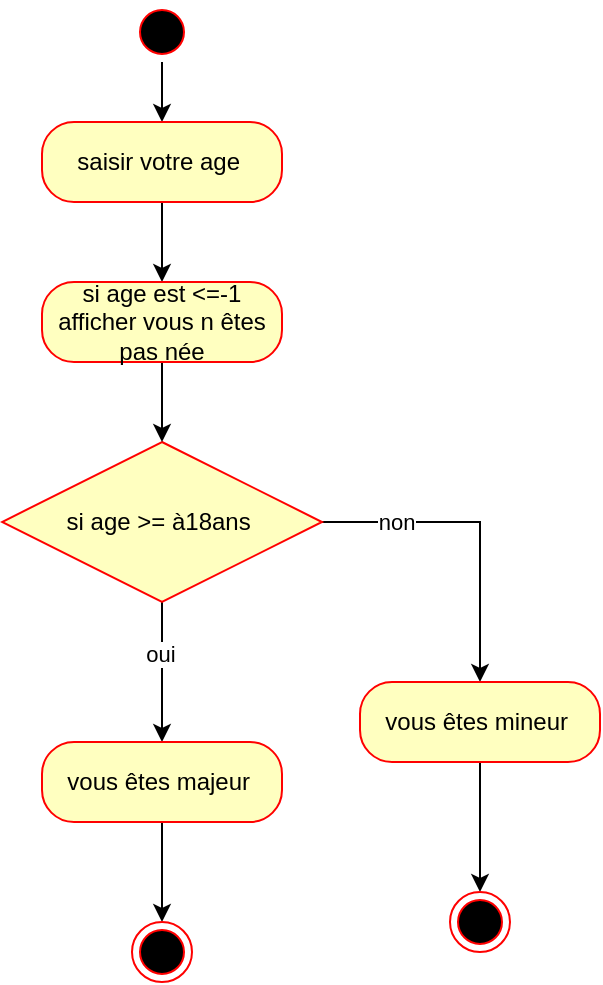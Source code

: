 <mxfile version="22.0.2" type="device">
  <diagram name="Page-1" id="9VIDUQYARMWVQNIEvQGb">
    <mxGraphModel dx="472" dy="835" grid="1" gridSize="10" guides="1" tooltips="1" connect="1" arrows="1" fold="1" page="1" pageScale="1" pageWidth="827" pageHeight="1169" math="0" shadow="0">
      <root>
        <mxCell id="0" />
        <mxCell id="1" parent="0" />
        <mxCell id="EoRHcAK9VcsMxf-ZRXDj-3" style="edgeStyle=orthogonalEdgeStyle;rounded=0;orthogonalLoop=1;jettySize=auto;html=1;exitX=0.5;exitY=1;exitDx=0;exitDy=0;" edge="1" parent="1" source="EoRHcAK9VcsMxf-ZRXDj-1" target="EoRHcAK9VcsMxf-ZRXDj-4">
          <mxGeometry relative="1" as="geometry">
            <mxPoint x="201" y="80" as="targetPoint" />
          </mxGeometry>
        </mxCell>
        <mxCell id="EoRHcAK9VcsMxf-ZRXDj-1" value="" style="ellipse;html=1;shape=startState;fillColor=#000000;strokeColor=#ff0000;" vertex="1" parent="1">
          <mxGeometry x="186" y="20" width="30" height="30" as="geometry" />
        </mxCell>
        <mxCell id="EoRHcAK9VcsMxf-ZRXDj-19" style="edgeStyle=orthogonalEdgeStyle;rounded=0;orthogonalLoop=1;jettySize=auto;html=1;exitX=0.5;exitY=1;exitDx=0;exitDy=0;entryX=0.5;entryY=0;entryDx=0;entryDy=0;" edge="1" parent="1" source="EoRHcAK9VcsMxf-ZRXDj-4" target="EoRHcAK9VcsMxf-ZRXDj-17">
          <mxGeometry relative="1" as="geometry" />
        </mxCell>
        <mxCell id="EoRHcAK9VcsMxf-ZRXDj-4" value="saisir votre age&amp;nbsp;" style="rounded=1;whiteSpace=wrap;html=1;arcSize=40;fontColor=#000000;fillColor=#ffffc0;strokeColor=#ff0000;" vertex="1" parent="1">
          <mxGeometry x="141" y="80" width="120" height="40" as="geometry" />
        </mxCell>
        <mxCell id="EoRHcAK9VcsMxf-ZRXDj-11" style="edgeStyle=orthogonalEdgeStyle;rounded=0;orthogonalLoop=1;jettySize=auto;html=1;exitX=0.5;exitY=1;exitDx=0;exitDy=0;" edge="1" parent="1" source="EoRHcAK9VcsMxf-ZRXDj-10" target="EoRHcAK9VcsMxf-ZRXDj-14">
          <mxGeometry relative="1" as="geometry">
            <mxPoint x="201" y="320" as="targetPoint" />
          </mxGeometry>
        </mxCell>
        <mxCell id="EoRHcAK9VcsMxf-ZRXDj-15" value="oui" style="edgeLabel;html=1;align=center;verticalAlign=middle;resizable=0;points=[];" vertex="1" connectable="0" parent="EoRHcAK9VcsMxf-ZRXDj-11">
          <mxGeometry x="-0.267" y="-1" relative="1" as="geometry">
            <mxPoint as="offset" />
          </mxGeometry>
        </mxCell>
        <mxCell id="EoRHcAK9VcsMxf-ZRXDj-13" style="edgeStyle=orthogonalEdgeStyle;rounded=0;orthogonalLoop=1;jettySize=auto;html=1;exitX=1;exitY=0.5;exitDx=0;exitDy=0;" edge="1" parent="1" source="EoRHcAK9VcsMxf-ZRXDj-10" target="EoRHcAK9VcsMxf-ZRXDj-16">
          <mxGeometry relative="1" as="geometry">
            <mxPoint x="360" y="280" as="targetPoint" />
          </mxGeometry>
        </mxCell>
        <mxCell id="EoRHcAK9VcsMxf-ZRXDj-21" value="non" style="edgeLabel;html=1;align=center;verticalAlign=middle;resizable=0;points=[];" vertex="1" connectable="0" parent="EoRHcAK9VcsMxf-ZRXDj-13">
          <mxGeometry x="-0.535" relative="1" as="geometry">
            <mxPoint as="offset" />
          </mxGeometry>
        </mxCell>
        <mxCell id="EoRHcAK9VcsMxf-ZRXDj-10" value="si age &amp;gt;= à18ans&amp;nbsp;" style="rhombus;whiteSpace=wrap;html=1;fontColor=#000000;fillColor=#ffffc0;strokeColor=#ff0000;" vertex="1" parent="1">
          <mxGeometry x="121" y="240" width="160" height="80" as="geometry" />
        </mxCell>
        <mxCell id="EoRHcAK9VcsMxf-ZRXDj-22" style="edgeStyle=orthogonalEdgeStyle;rounded=0;orthogonalLoop=1;jettySize=auto;html=1;exitX=0.5;exitY=1;exitDx=0;exitDy=0;" edge="1" parent="1" source="EoRHcAK9VcsMxf-ZRXDj-14">
          <mxGeometry relative="1" as="geometry">
            <mxPoint x="201" y="480" as="targetPoint" />
          </mxGeometry>
        </mxCell>
        <mxCell id="EoRHcAK9VcsMxf-ZRXDj-14" value="vous êtes majeur&amp;nbsp;" style="rounded=1;whiteSpace=wrap;html=1;arcSize=40;fontColor=#000000;fillColor=#ffffc0;strokeColor=#ff0000;" vertex="1" parent="1">
          <mxGeometry x="141" y="390" width="120" height="40" as="geometry" />
        </mxCell>
        <mxCell id="EoRHcAK9VcsMxf-ZRXDj-23" style="edgeStyle=orthogonalEdgeStyle;rounded=0;orthogonalLoop=1;jettySize=auto;html=1;exitX=0.5;exitY=1;exitDx=0;exitDy=0;" edge="1" parent="1" source="EoRHcAK9VcsMxf-ZRXDj-16" target="EoRHcAK9VcsMxf-ZRXDj-24">
          <mxGeometry relative="1" as="geometry">
            <mxPoint x="360" y="480" as="targetPoint" />
          </mxGeometry>
        </mxCell>
        <mxCell id="EoRHcAK9VcsMxf-ZRXDj-16" value="vous êtes mineur&amp;nbsp;" style="rounded=1;whiteSpace=wrap;html=1;arcSize=40;fontColor=#000000;fillColor=#ffffc0;strokeColor=#ff0000;" vertex="1" parent="1">
          <mxGeometry x="300" y="360" width="120" height="40" as="geometry" />
        </mxCell>
        <mxCell id="EoRHcAK9VcsMxf-ZRXDj-20" style="edgeStyle=orthogonalEdgeStyle;rounded=0;orthogonalLoop=1;jettySize=auto;html=1;exitX=0.5;exitY=1;exitDx=0;exitDy=0;entryX=0.5;entryY=0;entryDx=0;entryDy=0;" edge="1" parent="1" source="EoRHcAK9VcsMxf-ZRXDj-17" target="EoRHcAK9VcsMxf-ZRXDj-10">
          <mxGeometry relative="1" as="geometry" />
        </mxCell>
        <mxCell id="EoRHcAK9VcsMxf-ZRXDj-17" value="si age est &amp;lt;=-1 afficher vous n êtes pas née" style="rounded=1;whiteSpace=wrap;html=1;arcSize=40;fontColor=#000000;fillColor=#ffffc0;strokeColor=#ff0000;" vertex="1" parent="1">
          <mxGeometry x="141" y="160" width="120" height="40" as="geometry" />
        </mxCell>
        <mxCell id="EoRHcAK9VcsMxf-ZRXDj-24" value="" style="ellipse;html=1;shape=endState;fillColor=#000000;strokeColor=#ff0000;" vertex="1" parent="1">
          <mxGeometry x="345" y="465" width="30" height="30" as="geometry" />
        </mxCell>
        <mxCell id="EoRHcAK9VcsMxf-ZRXDj-25" value="" style="ellipse;html=1;shape=endState;fillColor=#000000;strokeColor=#ff0000;" vertex="1" parent="1">
          <mxGeometry x="186" y="480" width="30" height="30" as="geometry" />
        </mxCell>
      </root>
    </mxGraphModel>
  </diagram>
</mxfile>

